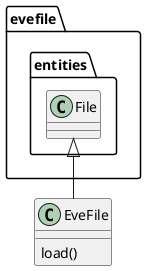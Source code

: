 @startuml
'https://plantuml.com/class-diagram

class EveFile extends evefile.entities.File {
    load()
}

@enduml